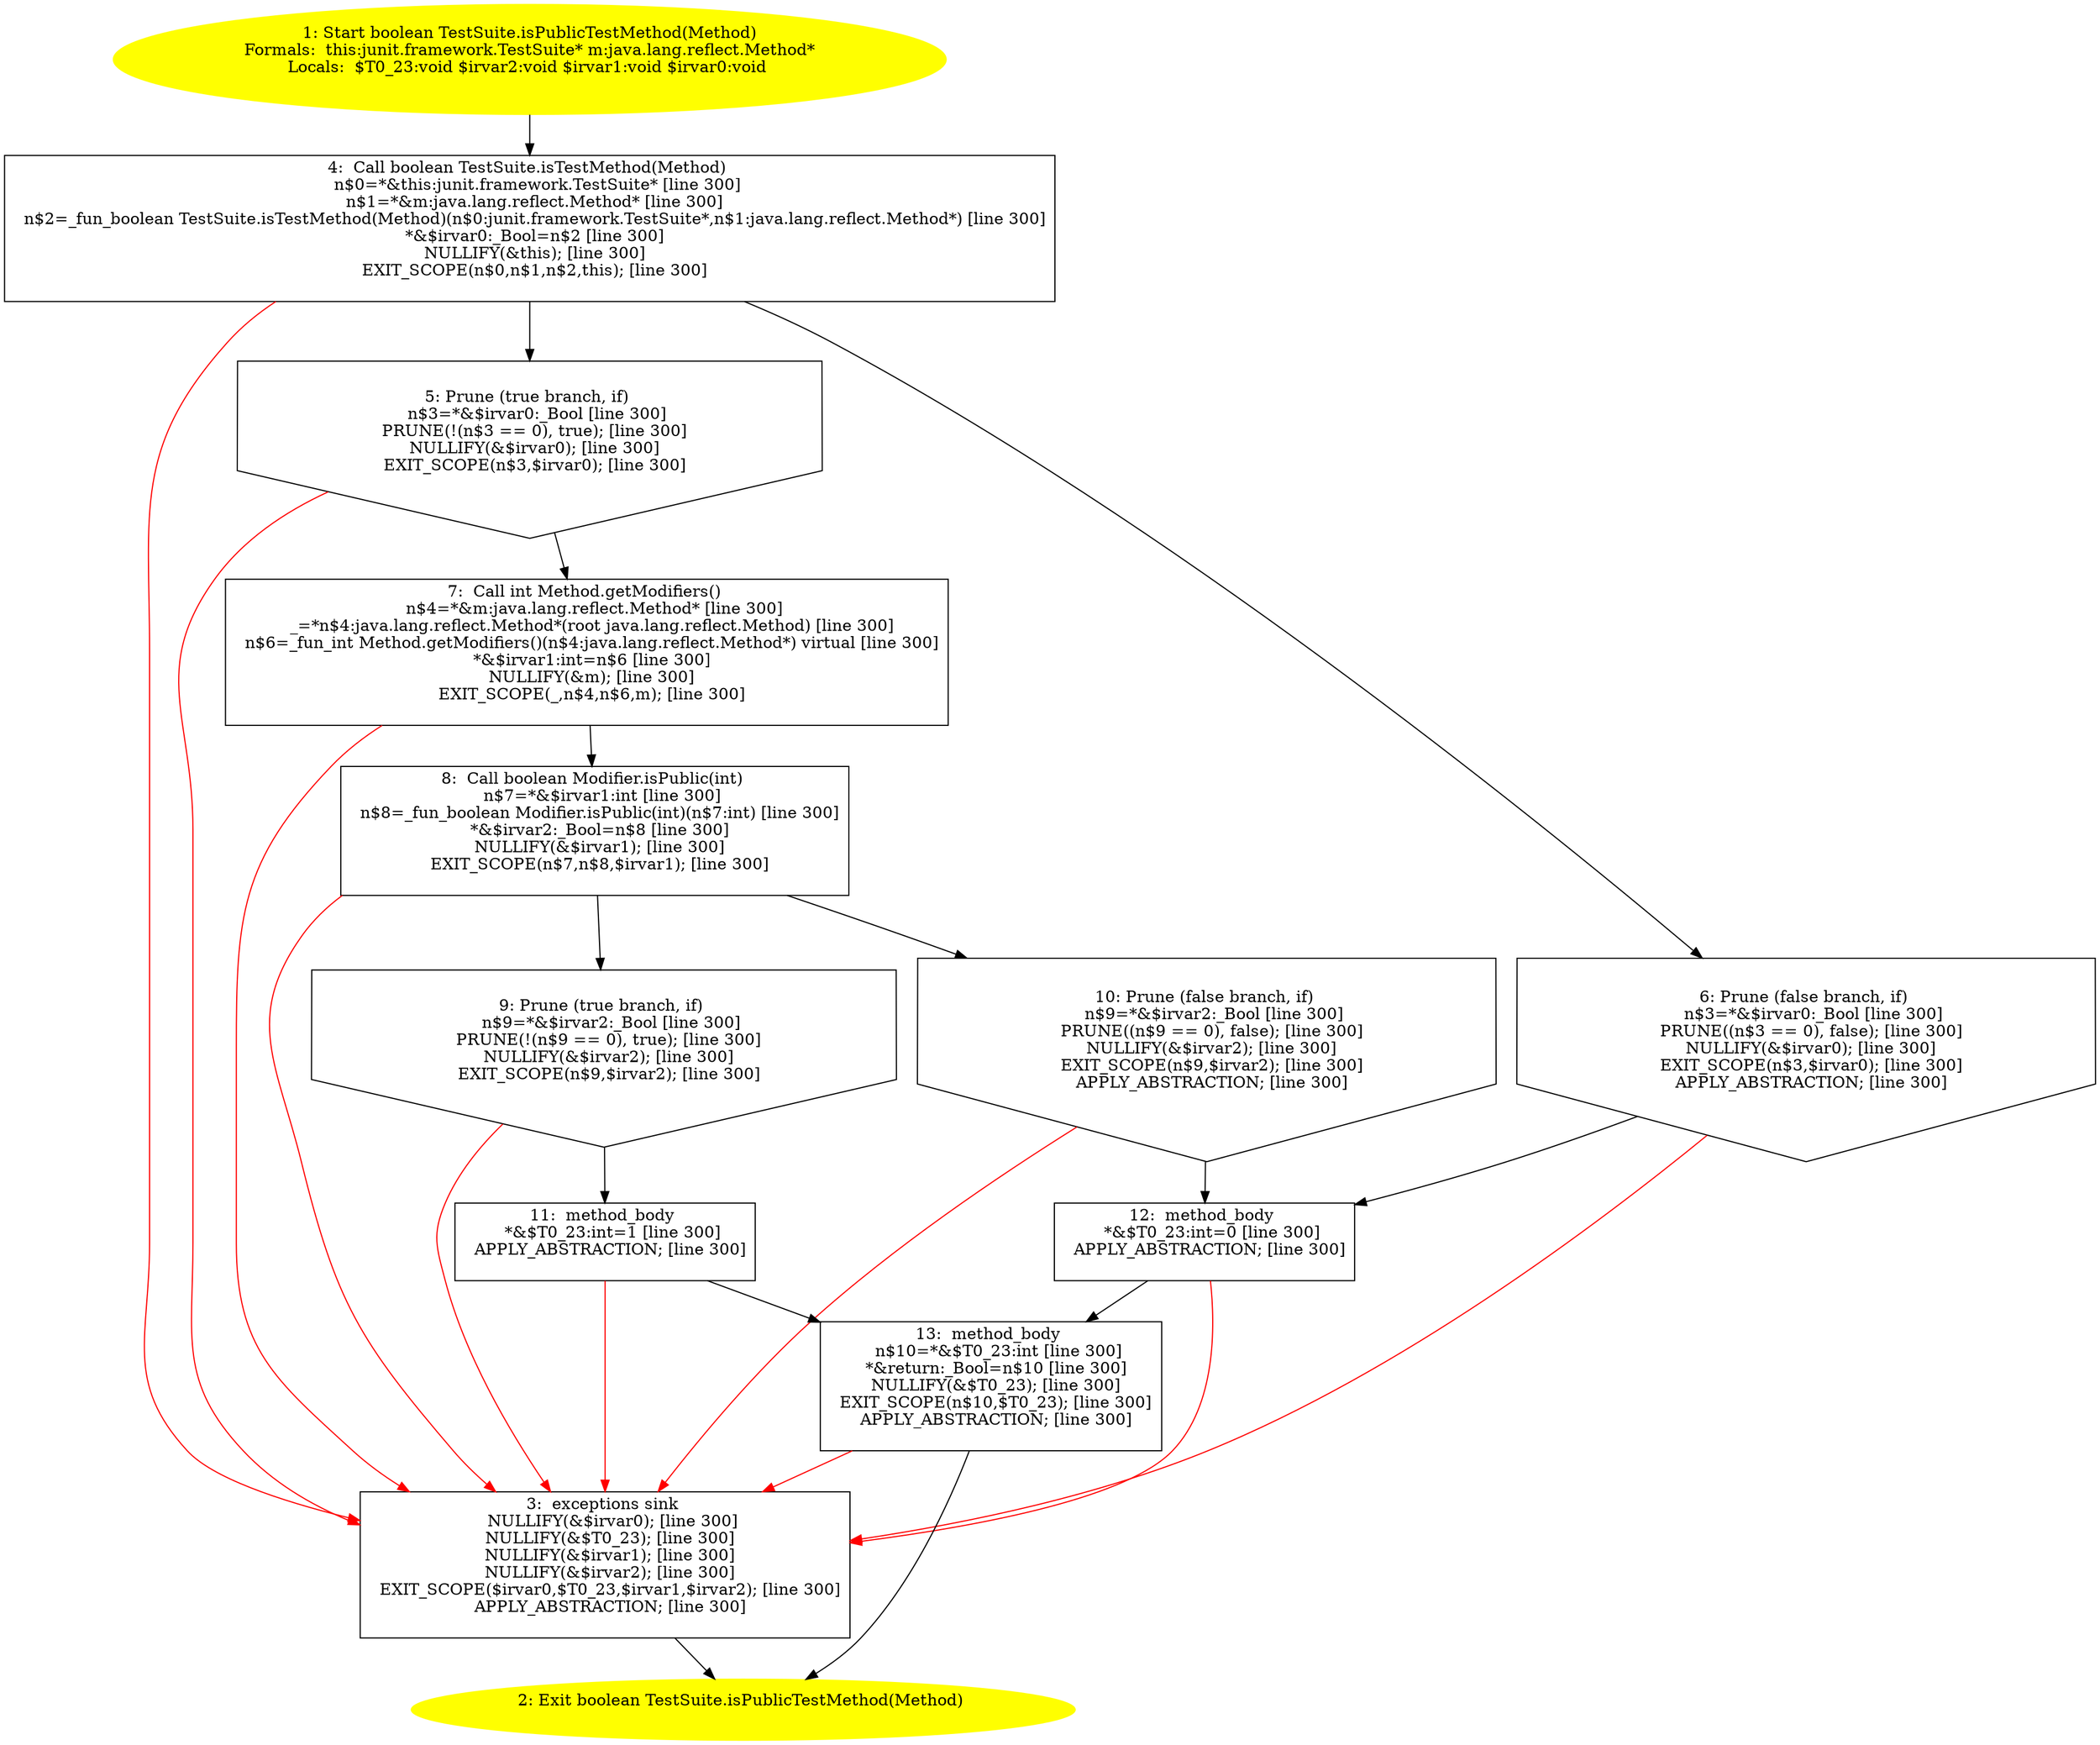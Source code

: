 /* @generated */
digraph cfg {
"junit.framework.TestSuite.isPublicTestMethod(java.lang.reflect.Method):boolean.bc5f82f01acec79345986fd24cc9e861_1" [label="1: Start boolean TestSuite.isPublicTestMethod(Method)\nFormals:  this:junit.framework.TestSuite* m:java.lang.reflect.Method*\nLocals:  $T0_23:void $irvar2:void $irvar1:void $irvar0:void \n  " color=yellow style=filled]
	

	 "junit.framework.TestSuite.isPublicTestMethod(java.lang.reflect.Method):boolean.bc5f82f01acec79345986fd24cc9e861_1" -> "junit.framework.TestSuite.isPublicTestMethod(java.lang.reflect.Method):boolean.bc5f82f01acec79345986fd24cc9e861_4" ;
"junit.framework.TestSuite.isPublicTestMethod(java.lang.reflect.Method):boolean.bc5f82f01acec79345986fd24cc9e861_2" [label="2: Exit boolean TestSuite.isPublicTestMethod(Method) \n  " color=yellow style=filled]
	

"junit.framework.TestSuite.isPublicTestMethod(java.lang.reflect.Method):boolean.bc5f82f01acec79345986fd24cc9e861_3" [label="3:  exceptions sink \n   NULLIFY(&$irvar0); [line 300]\n  NULLIFY(&$T0_23); [line 300]\n  NULLIFY(&$irvar1); [line 300]\n  NULLIFY(&$irvar2); [line 300]\n  EXIT_SCOPE($irvar0,$T0_23,$irvar1,$irvar2); [line 300]\n  APPLY_ABSTRACTION; [line 300]\n " shape="box"]
	

	 "junit.framework.TestSuite.isPublicTestMethod(java.lang.reflect.Method):boolean.bc5f82f01acec79345986fd24cc9e861_3" -> "junit.framework.TestSuite.isPublicTestMethod(java.lang.reflect.Method):boolean.bc5f82f01acec79345986fd24cc9e861_2" ;
"junit.framework.TestSuite.isPublicTestMethod(java.lang.reflect.Method):boolean.bc5f82f01acec79345986fd24cc9e861_4" [label="4:  Call boolean TestSuite.isTestMethod(Method) \n   n$0=*&this:junit.framework.TestSuite* [line 300]\n  n$1=*&m:java.lang.reflect.Method* [line 300]\n  n$2=_fun_boolean TestSuite.isTestMethod(Method)(n$0:junit.framework.TestSuite*,n$1:java.lang.reflect.Method*) [line 300]\n  *&$irvar0:_Bool=n$2 [line 300]\n  NULLIFY(&this); [line 300]\n  EXIT_SCOPE(n$0,n$1,n$2,this); [line 300]\n " shape="box"]
	

	 "junit.framework.TestSuite.isPublicTestMethod(java.lang.reflect.Method):boolean.bc5f82f01acec79345986fd24cc9e861_4" -> "junit.framework.TestSuite.isPublicTestMethod(java.lang.reflect.Method):boolean.bc5f82f01acec79345986fd24cc9e861_5" ;
	 "junit.framework.TestSuite.isPublicTestMethod(java.lang.reflect.Method):boolean.bc5f82f01acec79345986fd24cc9e861_4" -> "junit.framework.TestSuite.isPublicTestMethod(java.lang.reflect.Method):boolean.bc5f82f01acec79345986fd24cc9e861_6" ;
	 "junit.framework.TestSuite.isPublicTestMethod(java.lang.reflect.Method):boolean.bc5f82f01acec79345986fd24cc9e861_4" -> "junit.framework.TestSuite.isPublicTestMethod(java.lang.reflect.Method):boolean.bc5f82f01acec79345986fd24cc9e861_3" [color="red" ];
"junit.framework.TestSuite.isPublicTestMethod(java.lang.reflect.Method):boolean.bc5f82f01acec79345986fd24cc9e861_5" [label="5: Prune (true branch, if) \n   n$3=*&$irvar0:_Bool [line 300]\n  PRUNE(!(n$3 == 0), true); [line 300]\n  NULLIFY(&$irvar0); [line 300]\n  EXIT_SCOPE(n$3,$irvar0); [line 300]\n " shape="invhouse"]
	

	 "junit.framework.TestSuite.isPublicTestMethod(java.lang.reflect.Method):boolean.bc5f82f01acec79345986fd24cc9e861_5" -> "junit.framework.TestSuite.isPublicTestMethod(java.lang.reflect.Method):boolean.bc5f82f01acec79345986fd24cc9e861_7" ;
	 "junit.framework.TestSuite.isPublicTestMethod(java.lang.reflect.Method):boolean.bc5f82f01acec79345986fd24cc9e861_5" -> "junit.framework.TestSuite.isPublicTestMethod(java.lang.reflect.Method):boolean.bc5f82f01acec79345986fd24cc9e861_3" [color="red" ];
"junit.framework.TestSuite.isPublicTestMethod(java.lang.reflect.Method):boolean.bc5f82f01acec79345986fd24cc9e861_6" [label="6: Prune (false branch, if) \n   n$3=*&$irvar0:_Bool [line 300]\n  PRUNE((n$3 == 0), false); [line 300]\n  NULLIFY(&$irvar0); [line 300]\n  EXIT_SCOPE(n$3,$irvar0); [line 300]\n  APPLY_ABSTRACTION; [line 300]\n " shape="invhouse"]
	

	 "junit.framework.TestSuite.isPublicTestMethod(java.lang.reflect.Method):boolean.bc5f82f01acec79345986fd24cc9e861_6" -> "junit.framework.TestSuite.isPublicTestMethod(java.lang.reflect.Method):boolean.bc5f82f01acec79345986fd24cc9e861_12" ;
	 "junit.framework.TestSuite.isPublicTestMethod(java.lang.reflect.Method):boolean.bc5f82f01acec79345986fd24cc9e861_6" -> "junit.framework.TestSuite.isPublicTestMethod(java.lang.reflect.Method):boolean.bc5f82f01acec79345986fd24cc9e861_3" [color="red" ];
"junit.framework.TestSuite.isPublicTestMethod(java.lang.reflect.Method):boolean.bc5f82f01acec79345986fd24cc9e861_7" [label="7:  Call int Method.getModifiers() \n   n$4=*&m:java.lang.reflect.Method* [line 300]\n  _=*n$4:java.lang.reflect.Method*(root java.lang.reflect.Method) [line 300]\n  n$6=_fun_int Method.getModifiers()(n$4:java.lang.reflect.Method*) virtual [line 300]\n  *&$irvar1:int=n$6 [line 300]\n  NULLIFY(&m); [line 300]\n  EXIT_SCOPE(_,n$4,n$6,m); [line 300]\n " shape="box"]
	

	 "junit.framework.TestSuite.isPublicTestMethod(java.lang.reflect.Method):boolean.bc5f82f01acec79345986fd24cc9e861_7" -> "junit.framework.TestSuite.isPublicTestMethod(java.lang.reflect.Method):boolean.bc5f82f01acec79345986fd24cc9e861_8" ;
	 "junit.framework.TestSuite.isPublicTestMethod(java.lang.reflect.Method):boolean.bc5f82f01acec79345986fd24cc9e861_7" -> "junit.framework.TestSuite.isPublicTestMethod(java.lang.reflect.Method):boolean.bc5f82f01acec79345986fd24cc9e861_3" [color="red" ];
"junit.framework.TestSuite.isPublicTestMethod(java.lang.reflect.Method):boolean.bc5f82f01acec79345986fd24cc9e861_8" [label="8:  Call boolean Modifier.isPublic(int) \n   n$7=*&$irvar1:int [line 300]\n  n$8=_fun_boolean Modifier.isPublic(int)(n$7:int) [line 300]\n  *&$irvar2:_Bool=n$8 [line 300]\n  NULLIFY(&$irvar1); [line 300]\n  EXIT_SCOPE(n$7,n$8,$irvar1); [line 300]\n " shape="box"]
	

	 "junit.framework.TestSuite.isPublicTestMethod(java.lang.reflect.Method):boolean.bc5f82f01acec79345986fd24cc9e861_8" -> "junit.framework.TestSuite.isPublicTestMethod(java.lang.reflect.Method):boolean.bc5f82f01acec79345986fd24cc9e861_9" ;
	 "junit.framework.TestSuite.isPublicTestMethod(java.lang.reflect.Method):boolean.bc5f82f01acec79345986fd24cc9e861_8" -> "junit.framework.TestSuite.isPublicTestMethod(java.lang.reflect.Method):boolean.bc5f82f01acec79345986fd24cc9e861_10" ;
	 "junit.framework.TestSuite.isPublicTestMethod(java.lang.reflect.Method):boolean.bc5f82f01acec79345986fd24cc9e861_8" -> "junit.framework.TestSuite.isPublicTestMethod(java.lang.reflect.Method):boolean.bc5f82f01acec79345986fd24cc9e861_3" [color="red" ];
"junit.framework.TestSuite.isPublicTestMethod(java.lang.reflect.Method):boolean.bc5f82f01acec79345986fd24cc9e861_9" [label="9: Prune (true branch, if) \n   n$9=*&$irvar2:_Bool [line 300]\n  PRUNE(!(n$9 == 0), true); [line 300]\n  NULLIFY(&$irvar2); [line 300]\n  EXIT_SCOPE(n$9,$irvar2); [line 300]\n " shape="invhouse"]
	

	 "junit.framework.TestSuite.isPublicTestMethod(java.lang.reflect.Method):boolean.bc5f82f01acec79345986fd24cc9e861_9" -> "junit.framework.TestSuite.isPublicTestMethod(java.lang.reflect.Method):boolean.bc5f82f01acec79345986fd24cc9e861_11" ;
	 "junit.framework.TestSuite.isPublicTestMethod(java.lang.reflect.Method):boolean.bc5f82f01acec79345986fd24cc9e861_9" -> "junit.framework.TestSuite.isPublicTestMethod(java.lang.reflect.Method):boolean.bc5f82f01acec79345986fd24cc9e861_3" [color="red" ];
"junit.framework.TestSuite.isPublicTestMethod(java.lang.reflect.Method):boolean.bc5f82f01acec79345986fd24cc9e861_10" [label="10: Prune (false branch, if) \n   n$9=*&$irvar2:_Bool [line 300]\n  PRUNE((n$9 == 0), false); [line 300]\n  NULLIFY(&$irvar2); [line 300]\n  EXIT_SCOPE(n$9,$irvar2); [line 300]\n  APPLY_ABSTRACTION; [line 300]\n " shape="invhouse"]
	

	 "junit.framework.TestSuite.isPublicTestMethod(java.lang.reflect.Method):boolean.bc5f82f01acec79345986fd24cc9e861_10" -> "junit.framework.TestSuite.isPublicTestMethod(java.lang.reflect.Method):boolean.bc5f82f01acec79345986fd24cc9e861_12" ;
	 "junit.framework.TestSuite.isPublicTestMethod(java.lang.reflect.Method):boolean.bc5f82f01acec79345986fd24cc9e861_10" -> "junit.framework.TestSuite.isPublicTestMethod(java.lang.reflect.Method):boolean.bc5f82f01acec79345986fd24cc9e861_3" [color="red" ];
"junit.framework.TestSuite.isPublicTestMethod(java.lang.reflect.Method):boolean.bc5f82f01acec79345986fd24cc9e861_11" [label="11:  method_body \n   *&$T0_23:int=1 [line 300]\n  APPLY_ABSTRACTION; [line 300]\n " shape="box"]
	

	 "junit.framework.TestSuite.isPublicTestMethod(java.lang.reflect.Method):boolean.bc5f82f01acec79345986fd24cc9e861_11" -> "junit.framework.TestSuite.isPublicTestMethod(java.lang.reflect.Method):boolean.bc5f82f01acec79345986fd24cc9e861_13" ;
	 "junit.framework.TestSuite.isPublicTestMethod(java.lang.reflect.Method):boolean.bc5f82f01acec79345986fd24cc9e861_11" -> "junit.framework.TestSuite.isPublicTestMethod(java.lang.reflect.Method):boolean.bc5f82f01acec79345986fd24cc9e861_3" [color="red" ];
"junit.framework.TestSuite.isPublicTestMethod(java.lang.reflect.Method):boolean.bc5f82f01acec79345986fd24cc9e861_12" [label="12:  method_body \n   *&$T0_23:int=0 [line 300]\n  APPLY_ABSTRACTION; [line 300]\n " shape="box"]
	

	 "junit.framework.TestSuite.isPublicTestMethod(java.lang.reflect.Method):boolean.bc5f82f01acec79345986fd24cc9e861_12" -> "junit.framework.TestSuite.isPublicTestMethod(java.lang.reflect.Method):boolean.bc5f82f01acec79345986fd24cc9e861_13" ;
	 "junit.framework.TestSuite.isPublicTestMethod(java.lang.reflect.Method):boolean.bc5f82f01acec79345986fd24cc9e861_12" -> "junit.framework.TestSuite.isPublicTestMethod(java.lang.reflect.Method):boolean.bc5f82f01acec79345986fd24cc9e861_3" [color="red" ];
"junit.framework.TestSuite.isPublicTestMethod(java.lang.reflect.Method):boolean.bc5f82f01acec79345986fd24cc9e861_13" [label="13:  method_body \n   n$10=*&$T0_23:int [line 300]\n  *&return:_Bool=n$10 [line 300]\n  NULLIFY(&$T0_23); [line 300]\n  EXIT_SCOPE(n$10,$T0_23); [line 300]\n  APPLY_ABSTRACTION; [line 300]\n " shape="box"]
	

	 "junit.framework.TestSuite.isPublicTestMethod(java.lang.reflect.Method):boolean.bc5f82f01acec79345986fd24cc9e861_13" -> "junit.framework.TestSuite.isPublicTestMethod(java.lang.reflect.Method):boolean.bc5f82f01acec79345986fd24cc9e861_2" ;
	 "junit.framework.TestSuite.isPublicTestMethod(java.lang.reflect.Method):boolean.bc5f82f01acec79345986fd24cc9e861_13" -> "junit.framework.TestSuite.isPublicTestMethod(java.lang.reflect.Method):boolean.bc5f82f01acec79345986fd24cc9e861_3" [color="red" ];
}
